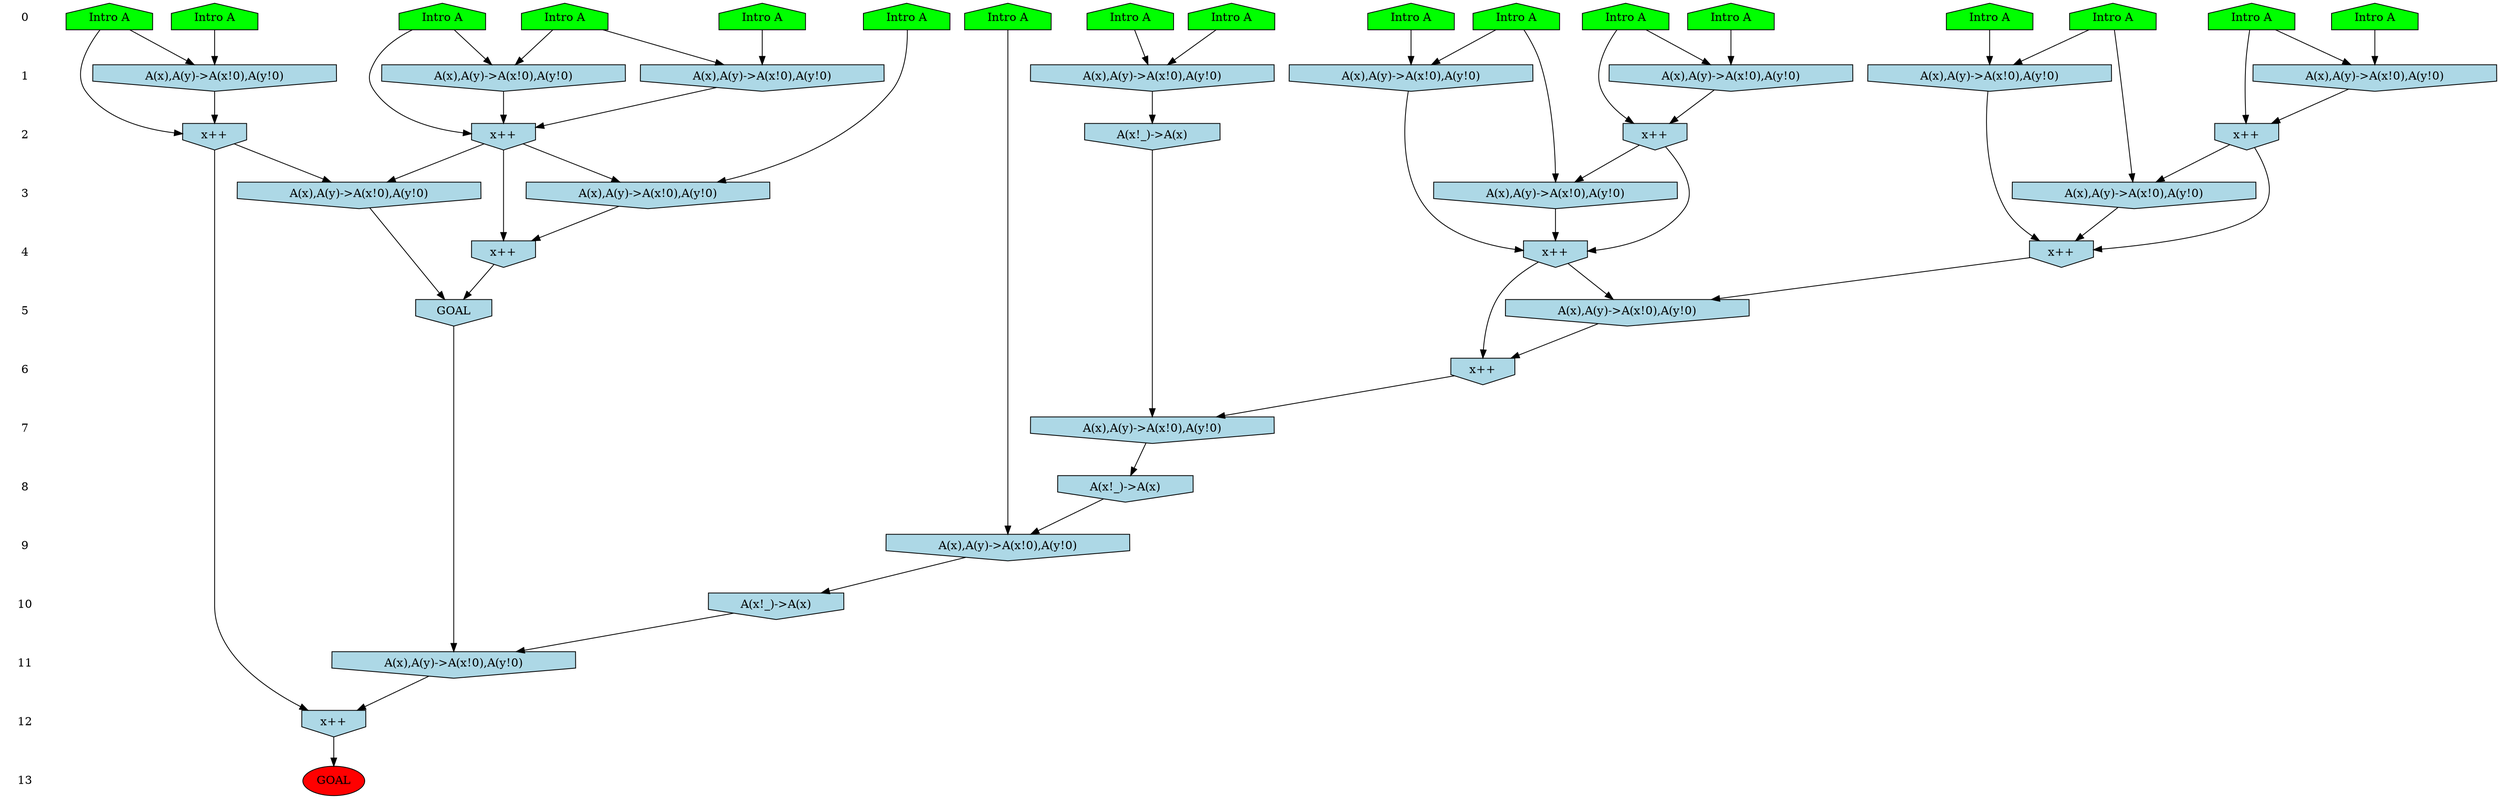 /* Compression of 1 causal flows obtained in average at 2.674646E+00 t.u */
/* Compressed causal flows were: [832] */
digraph G{
 ranksep=.5 ; 
{ rank = same ; "0" [shape=plaintext] ; node_1 [label ="Intro A", shape=house, style=filled, fillcolor=green] ;
node_2 [label ="Intro A", shape=house, style=filled, fillcolor=green] ;
node_3 [label ="Intro A", shape=house, style=filled, fillcolor=green] ;
node_4 [label ="Intro A", shape=house, style=filled, fillcolor=green] ;
node_5 [label ="Intro A", shape=house, style=filled, fillcolor=green] ;
node_6 [label ="Intro A", shape=house, style=filled, fillcolor=green] ;
node_7 [label ="Intro A", shape=house, style=filled, fillcolor=green] ;
node_8 [label ="Intro A", shape=house, style=filled, fillcolor=green] ;
node_9 [label ="Intro A", shape=house, style=filled, fillcolor=green] ;
node_10 [label ="Intro A", shape=house, style=filled, fillcolor=green] ;
node_11 [label ="Intro A", shape=house, style=filled, fillcolor=green] ;
node_12 [label ="Intro A", shape=house, style=filled, fillcolor=green] ;
node_13 [label ="Intro A", shape=house, style=filled, fillcolor=green] ;
node_14 [label ="Intro A", shape=house, style=filled, fillcolor=green] ;
node_15 [label ="Intro A", shape=house, style=filled, fillcolor=green] ;
node_16 [label ="Intro A", shape=house, style=filled, fillcolor=green] ;
node_17 [label ="Intro A", shape=house, style=filled, fillcolor=green] ;
}
{ rank = same ; "1" [shape=plaintext] ; node_18 [label="A(x),A(y)->A(x!0),A(y!0)", shape=invhouse, style=filled, fillcolor = lightblue] ;
node_19 [label="A(x),A(y)->A(x!0),A(y!0)", shape=invhouse, style=filled, fillcolor = lightblue] ;
node_20 [label="A(x),A(y)->A(x!0),A(y!0)", shape=invhouse, style=filled, fillcolor = lightblue] ;
node_22 [label="A(x),A(y)->A(x!0),A(y!0)", shape=invhouse, style=filled, fillcolor = lightblue] ;
node_23 [label="A(x),A(y)->A(x!0),A(y!0)", shape=invhouse, style=filled, fillcolor = lightblue] ;
node_24 [label="A(x),A(y)->A(x!0),A(y!0)", shape=invhouse, style=filled, fillcolor = lightblue] ;
node_28 [label="A(x),A(y)->A(x!0),A(y!0)", shape=invhouse, style=filled, fillcolor = lightblue] ;
node_32 [label="A(x),A(y)->A(x!0),A(y!0)", shape=invhouse, style=filled, fillcolor = lightblue] ;
}
{ rank = same ; "2" [shape=plaintext] ; node_21 [label="x++", shape=invhouse, style=filled, fillcolor = lightblue] ;
node_25 [label="x++", shape=invhouse, style=filled, fillcolor = lightblue] ;
node_26 [label="x++", shape=invhouse, style=filled, fillcolor = lightblue] ;
node_27 [label="x++", shape=invhouse, style=filled, fillcolor = lightblue] ;
node_33 [label="A(x!_)->A(x)", shape=invhouse, style=filled, fillcolor = lightblue] ;
}
{ rank = same ; "3" [shape=plaintext] ; node_29 [label="A(x),A(y)->A(x!0),A(y!0)", shape=invhouse, style=filled, fillcolor = lightblue] ;
node_30 [label="A(x),A(y)->A(x!0),A(y!0)", shape=invhouse, style=filled, fillcolor = lightblue] ;
node_34 [label="A(x),A(y)->A(x!0),A(y!0)", shape=invhouse, style=filled, fillcolor = lightblue] ;
node_37 [label="A(x),A(y)->A(x!0),A(y!0)", shape=invhouse, style=filled, fillcolor = lightblue] ;
}
{ rank = same ; "4" [shape=plaintext] ; node_31 [label="x++", shape=invhouse, style=filled, fillcolor = lightblue] ;
node_35 [label="x++", shape=invhouse, style=filled, fillcolor = lightblue] ;
node_38 [label="x++", shape=invhouse, style=filled, fillcolor = lightblue] ;
}
{ rank = same ; "5" [shape=plaintext] ; node_36 [label="GOAL", shape=invhouse, style=filled, fillcolor = lightblue] ;
node_39 [label="A(x),A(y)->A(x!0),A(y!0)", shape=invhouse, style=filled, fillcolor = lightblue] ;
}
{ rank = same ; "6" [shape=plaintext] ; node_40 [label="x++", shape=invhouse, style=filled, fillcolor = lightblue] ;
}
{ rank = same ; "7" [shape=plaintext] ; node_41 [label="A(x),A(y)->A(x!0),A(y!0)", shape=invhouse, style=filled, fillcolor = lightblue] ;
}
{ rank = same ; "8" [shape=plaintext] ; node_42 [label="A(x!_)->A(x)", shape=invhouse, style=filled, fillcolor = lightblue] ;
}
{ rank = same ; "9" [shape=plaintext] ; node_43 [label="A(x),A(y)->A(x!0),A(y!0)", shape=invhouse, style=filled, fillcolor = lightblue] ;
}
{ rank = same ; "10" [shape=plaintext] ; node_44 [label="A(x!_)->A(x)", shape=invhouse, style=filled, fillcolor = lightblue] ;
}
{ rank = same ; "11" [shape=plaintext] ; node_45 [label="A(x),A(y)->A(x!0),A(y!0)", shape=invhouse, style=filled, fillcolor = lightblue] ;
}
{ rank = same ; "12" [shape=plaintext] ; node_46 [label="x++", shape=invhouse, style=filled, fillcolor = lightblue] ;
}
{ rank = same ; "13" [shape=plaintext] ; node_47 [label ="GOAL", style=filled, fillcolor=red] ;
}
"0" -> "1" [style="invis"]; 
"1" -> "2" [style="invis"]; 
"2" -> "3" [style="invis"]; 
"3" -> "4" [style="invis"]; 
"4" -> "5" [style="invis"]; 
"5" -> "6" [style="invis"]; 
"6" -> "7" [style="invis"]; 
"7" -> "8" [style="invis"]; 
"8" -> "9" [style="invis"]; 
"9" -> "10" [style="invis"]; 
"10" -> "11" [style="invis"]; 
"11" -> "12" [style="invis"]; 
"12" -> "13" [style="invis"]; 
node_7 -> node_18
node_9 -> node_18
node_4 -> node_19
node_15 -> node_19
node_6 -> node_20
node_17 -> node_20
node_9 -> node_21
node_18 -> node_21
node_13 -> node_22
node_16 -> node_22
node_1 -> node_23
node_10 -> node_23
node_11 -> node_24
node_13 -> node_24
node_1 -> node_25
node_23 -> node_25
node_11 -> node_26
node_22 -> node_26
node_24 -> node_26
node_17 -> node_27
node_20 -> node_27
node_2 -> node_28
node_3 -> node_28
node_3 -> node_29
node_21 -> node_29
node_25 -> node_30
node_26 -> node_30
node_21 -> node_31
node_28 -> node_31
node_29 -> node_31
node_8 -> node_32
node_12 -> node_32
node_19 -> node_33
node_5 -> node_34
node_26 -> node_34
node_26 -> node_35
node_34 -> node_35
node_30 -> node_36
node_35 -> node_36
node_8 -> node_37
node_27 -> node_37
node_27 -> node_38
node_32 -> node_38
node_37 -> node_38
node_31 -> node_39
node_38 -> node_39
node_38 -> node_40
node_39 -> node_40
node_33 -> node_41
node_40 -> node_41
node_41 -> node_42
node_14 -> node_43
node_42 -> node_43
node_43 -> node_44
node_36 -> node_45
node_44 -> node_45
node_25 -> node_46
node_45 -> node_46
node_46 -> node_47
}
/*
 Dot generation time: 0.000359
*/